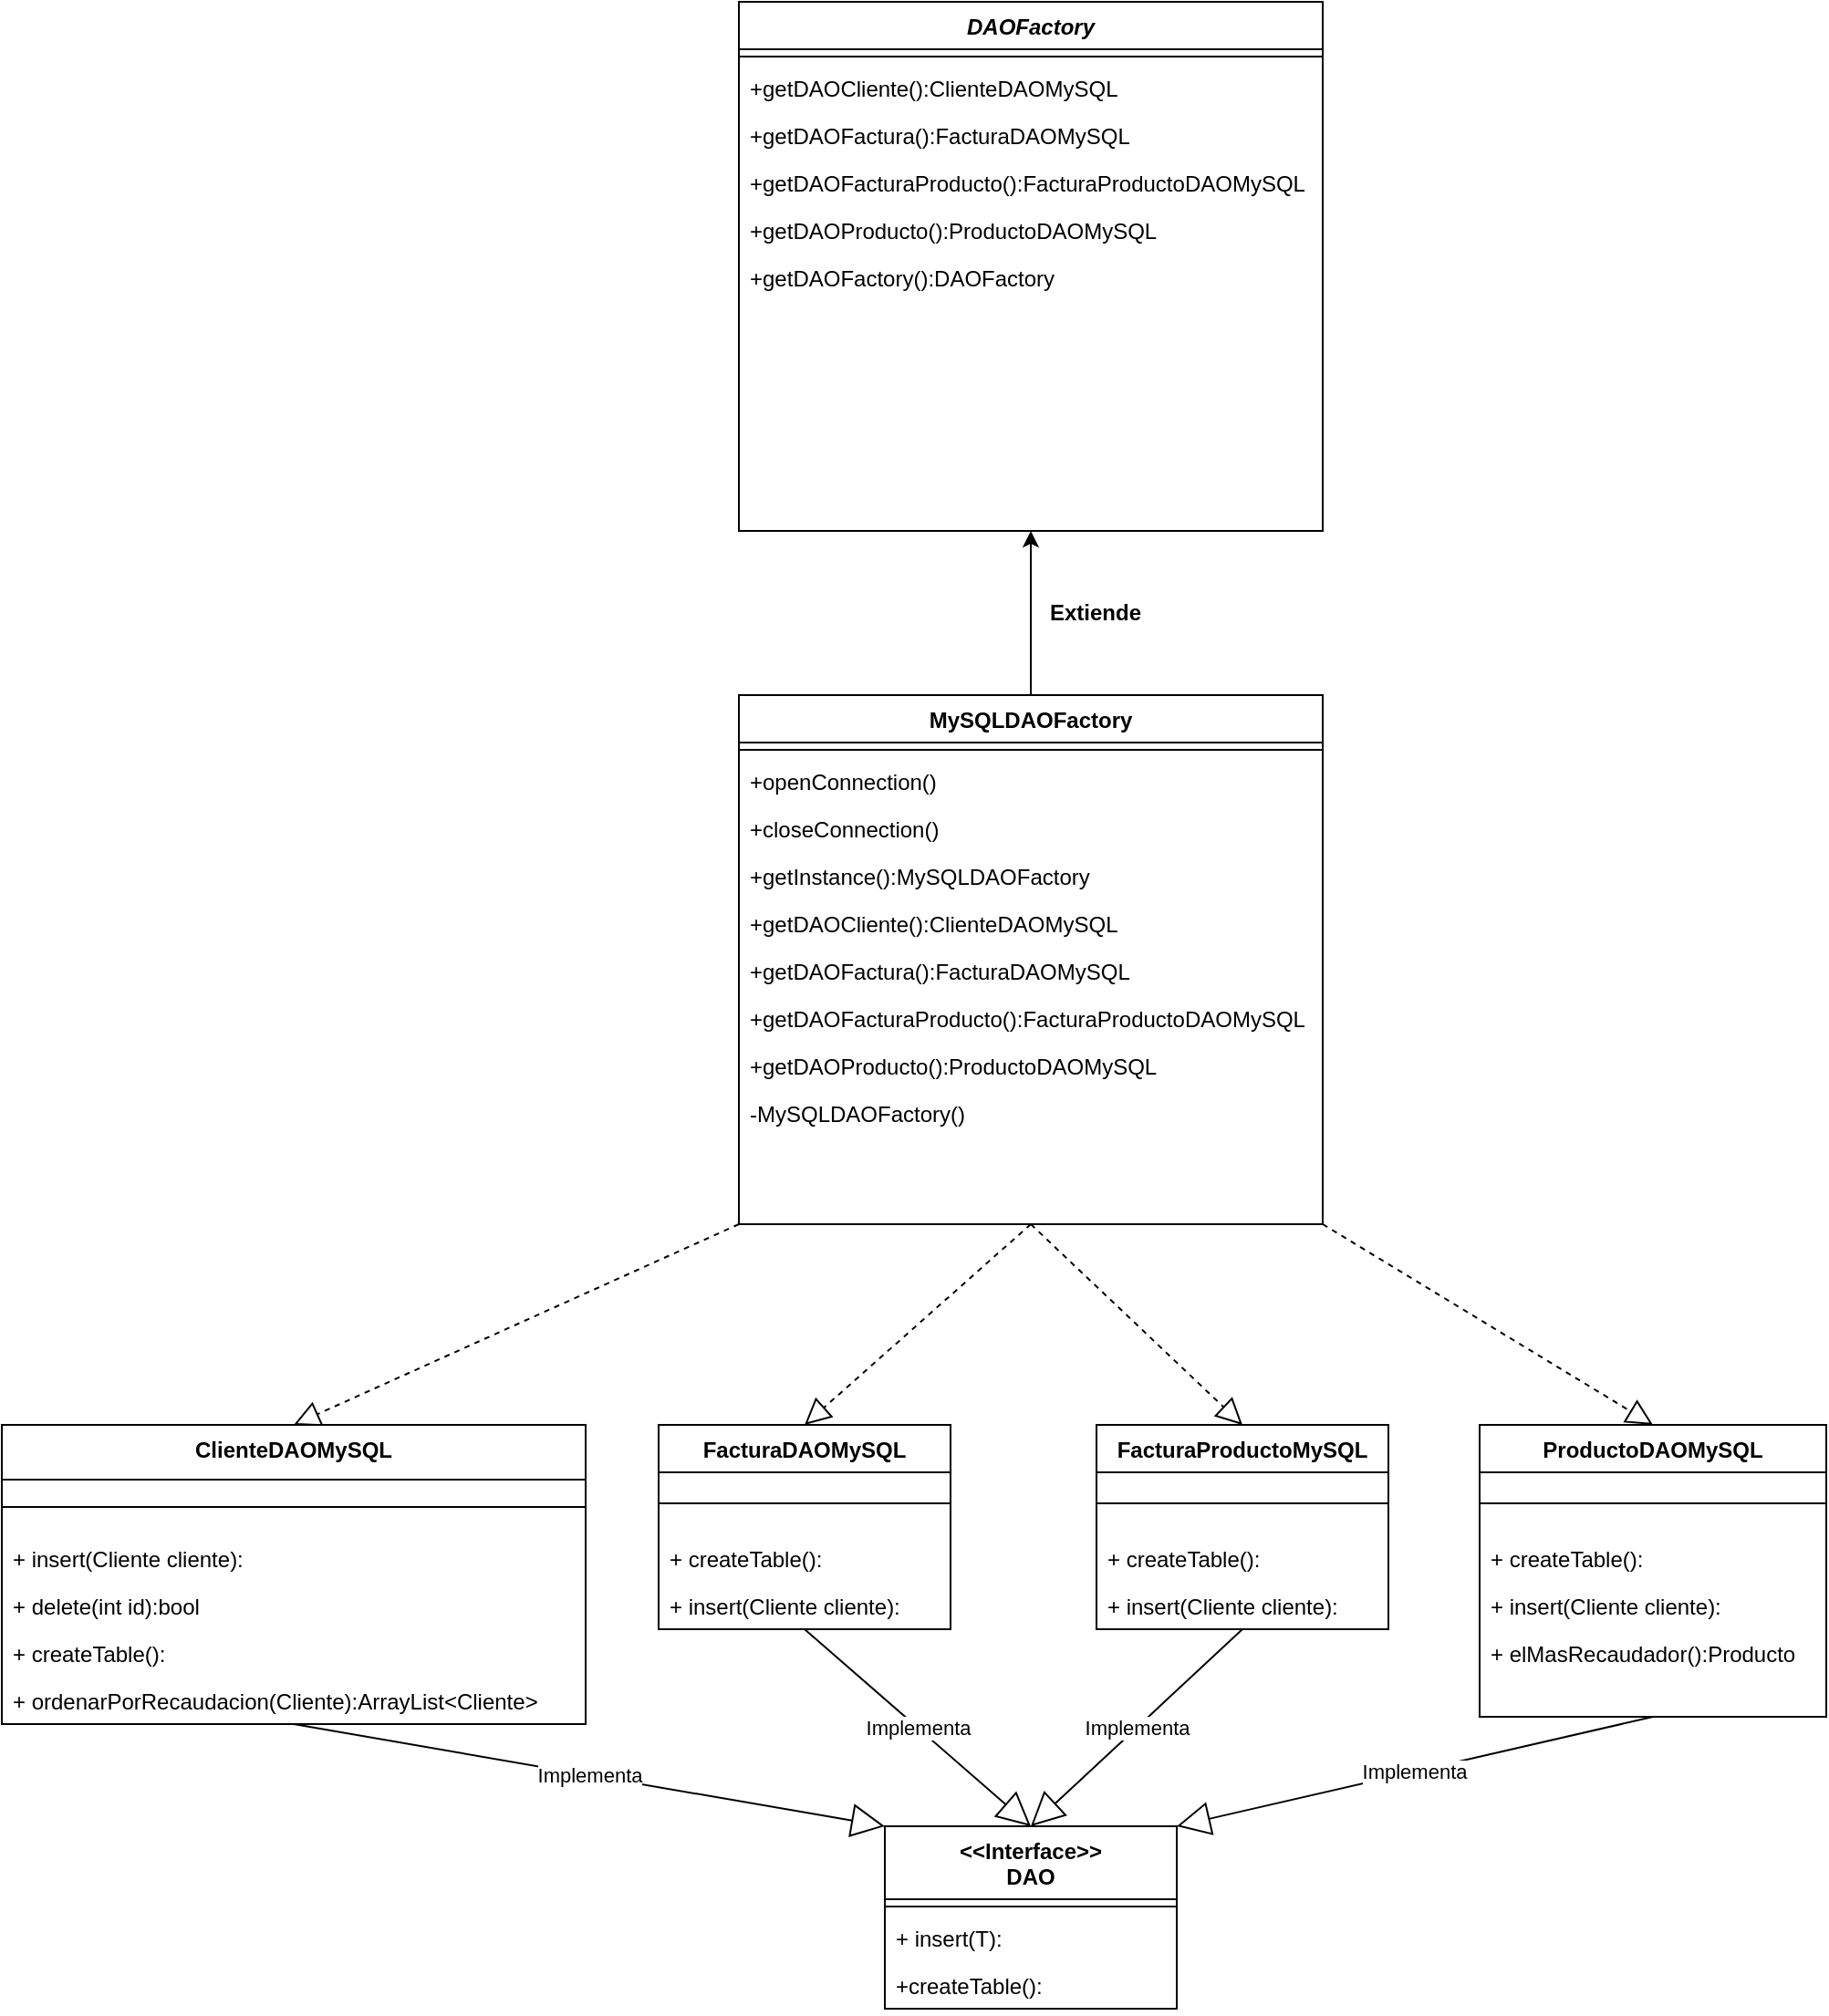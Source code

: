 <mxfile version="21.7.5" type="google">
  <diagram id="C5RBs43oDa-KdzZeNtuy" name="Page-1">
    <mxGraphModel dx="2261" dy="828" grid="1" gridSize="10" guides="1" tooltips="1" connect="1" arrows="1" fold="1" page="1" pageScale="1" pageWidth="827" pageHeight="1169" math="0" shadow="0">
      <root>
        <mxCell id="WIyWlLk6GJQsqaUBKTNV-0" />
        <mxCell id="WIyWlLk6GJQsqaUBKTNV-1" parent="WIyWlLk6GJQsqaUBKTNV-0" />
        <mxCell id="JoTN2DXPcxr0-gcFEu_I-17" style="edgeStyle=orthogonalEdgeStyle;rounded=0;orthogonalLoop=1;jettySize=auto;html=1;entryX=0.5;entryY=1;entryDx=0;entryDy=0;" parent="WIyWlLk6GJQsqaUBKTNV-1" source="zkfFHV4jXpPFQw0GAbJ--6" target="JoTN2DXPcxr0-gcFEu_I-7" edge="1">
          <mxGeometry relative="1" as="geometry" />
        </mxCell>
        <mxCell id="zkfFHV4jXpPFQw0GAbJ--6" value="MySQLDAOFactory" style="swimlane;fontStyle=1;align=center;verticalAlign=top;childLayout=stackLayout;horizontal=1;startSize=26;horizontalStack=0;resizeParent=1;resizeLast=0;collapsible=1;marginBottom=0;rounded=0;shadow=0;strokeWidth=1;" parent="WIyWlLk6GJQsqaUBKTNV-1" vertex="1">
          <mxGeometry x="254" y="400" width="320" height="290" as="geometry">
            <mxRectangle x="130" y="380" width="160" height="26" as="alternateBounds" />
          </mxGeometry>
        </mxCell>
        <mxCell id="zkfFHV4jXpPFQw0GAbJ--9" value="" style="line;html=1;strokeWidth=1;align=left;verticalAlign=middle;spacingTop=-1;spacingLeft=3;spacingRight=3;rotatable=0;labelPosition=right;points=[];portConstraint=eastwest;" parent="zkfFHV4jXpPFQw0GAbJ--6" vertex="1">
          <mxGeometry y="26" width="320" height="8" as="geometry" />
        </mxCell>
        <mxCell id="zkfFHV4jXpPFQw0GAbJ--10" value="+openConnection()" style="text;align=left;verticalAlign=top;spacingLeft=4;spacingRight=4;overflow=hidden;rotatable=0;points=[[0,0.5],[1,0.5]];portConstraint=eastwest;fontStyle=0" parent="zkfFHV4jXpPFQw0GAbJ--6" vertex="1">
          <mxGeometry y="34" width="320" height="26" as="geometry" />
        </mxCell>
        <mxCell id="zkfFHV4jXpPFQw0GAbJ--11" value="+closeConnection()" style="text;align=left;verticalAlign=top;spacingLeft=4;spacingRight=4;overflow=hidden;rotatable=0;points=[[0,0.5],[1,0.5]];portConstraint=eastwest;" parent="zkfFHV4jXpPFQw0GAbJ--6" vertex="1">
          <mxGeometry y="60" width="320" height="26" as="geometry" />
        </mxCell>
        <mxCell id="JoTN2DXPcxr0-gcFEu_I-1" value="+getInstance():MySQLDAOFactory" style="text;align=left;verticalAlign=top;spacingLeft=4;spacingRight=4;overflow=hidden;rotatable=0;points=[[0,0.5],[1,0.5]];portConstraint=eastwest;" parent="zkfFHV4jXpPFQw0GAbJ--6" vertex="1">
          <mxGeometry y="86" width="320" height="26" as="geometry" />
        </mxCell>
        <mxCell id="JoTN2DXPcxr0-gcFEu_I-2" value="+getDAOCliente():ClienteDAOMySQL" style="text;align=left;verticalAlign=top;spacingLeft=4;spacingRight=4;overflow=hidden;rotatable=0;points=[[0,0.5],[1,0.5]];portConstraint=eastwest;" parent="zkfFHV4jXpPFQw0GAbJ--6" vertex="1">
          <mxGeometry y="112" width="320" height="26" as="geometry" />
        </mxCell>
        <mxCell id="JoTN2DXPcxr0-gcFEu_I-3" value="+getDAOFactura():FacturaDAOMySQL" style="text;align=left;verticalAlign=top;spacingLeft=4;spacingRight=4;overflow=hidden;rotatable=0;points=[[0,0.5],[1,0.5]];portConstraint=eastwest;" parent="zkfFHV4jXpPFQw0GAbJ--6" vertex="1">
          <mxGeometry y="138" width="320" height="26" as="geometry" />
        </mxCell>
        <mxCell id="JoTN2DXPcxr0-gcFEu_I-4" value="+getDAOFacturaProducto():FacturaProductoDAOMySQL" style="text;align=left;verticalAlign=top;spacingLeft=4;spacingRight=4;overflow=hidden;rotatable=0;points=[[0,0.5],[1,0.5]];portConstraint=eastwest;" parent="zkfFHV4jXpPFQw0GAbJ--6" vertex="1">
          <mxGeometry y="164" width="320" height="26" as="geometry" />
        </mxCell>
        <mxCell id="JoTN2DXPcxr0-gcFEu_I-5" value="+getDAOProducto():ProductoDAOMySQL" style="text;align=left;verticalAlign=top;spacingLeft=4;spacingRight=4;overflow=hidden;rotatable=0;points=[[0,0.5],[1,0.5]];portConstraint=eastwest;" parent="zkfFHV4jXpPFQw0GAbJ--6" vertex="1">
          <mxGeometry y="190" width="320" height="26" as="geometry" />
        </mxCell>
        <mxCell id="JoTN2DXPcxr0-gcFEu_I-6" value="-MySQLDAOFactory()" style="text;align=left;verticalAlign=top;spacingLeft=4;spacingRight=4;overflow=hidden;rotatable=0;points=[[0,0.5],[1,0.5]];portConstraint=eastwest;" parent="zkfFHV4jXpPFQw0GAbJ--6" vertex="1">
          <mxGeometry y="216" width="320" height="26" as="geometry" />
        </mxCell>
        <mxCell id="JoTN2DXPcxr0-gcFEu_I-7" value="DAOFactory" style="swimlane;fontStyle=3;align=center;verticalAlign=top;childLayout=stackLayout;horizontal=1;startSize=26;horizontalStack=0;resizeParent=1;resizeLast=0;collapsible=1;marginBottom=0;rounded=0;shadow=0;strokeWidth=1;" parent="WIyWlLk6GJQsqaUBKTNV-1" vertex="1">
          <mxGeometry x="254" y="20" width="320" height="290" as="geometry">
            <mxRectangle x="130" y="380" width="160" height="26" as="alternateBounds" />
          </mxGeometry>
        </mxCell>
        <mxCell id="JoTN2DXPcxr0-gcFEu_I-8" value="" style="line;html=1;strokeWidth=1;align=left;verticalAlign=middle;spacingTop=-1;spacingLeft=3;spacingRight=3;rotatable=0;labelPosition=right;points=[];portConstraint=eastwest;" parent="JoTN2DXPcxr0-gcFEu_I-7" vertex="1">
          <mxGeometry y="26" width="320" height="8" as="geometry" />
        </mxCell>
        <mxCell id="JoTN2DXPcxr0-gcFEu_I-12" value="+getDAOCliente():ClienteDAOMySQL" style="text;align=left;verticalAlign=top;spacingLeft=4;spacingRight=4;overflow=hidden;rotatable=0;points=[[0,0.5],[1,0.5]];portConstraint=eastwest;" parent="JoTN2DXPcxr0-gcFEu_I-7" vertex="1">
          <mxGeometry y="34" width="320" height="26" as="geometry" />
        </mxCell>
        <mxCell id="JoTN2DXPcxr0-gcFEu_I-13" value="+getDAOFactura():FacturaDAOMySQL" style="text;align=left;verticalAlign=top;spacingLeft=4;spacingRight=4;overflow=hidden;rotatable=0;points=[[0,0.5],[1,0.5]];portConstraint=eastwest;" parent="JoTN2DXPcxr0-gcFEu_I-7" vertex="1">
          <mxGeometry y="60" width="320" height="26" as="geometry" />
        </mxCell>
        <mxCell id="JoTN2DXPcxr0-gcFEu_I-14" value="+getDAOFacturaProducto():FacturaProductoDAOMySQL" style="text;align=left;verticalAlign=top;spacingLeft=4;spacingRight=4;overflow=hidden;rotatable=0;points=[[0,0.5],[1,0.5]];portConstraint=eastwest;" parent="JoTN2DXPcxr0-gcFEu_I-7" vertex="1">
          <mxGeometry y="86" width="320" height="26" as="geometry" />
        </mxCell>
        <mxCell id="JoTN2DXPcxr0-gcFEu_I-15" value="+getDAOProducto():ProductoDAOMySQL" style="text;align=left;verticalAlign=top;spacingLeft=4;spacingRight=4;overflow=hidden;rotatable=0;points=[[0,0.5],[1,0.5]];portConstraint=eastwest;" parent="JoTN2DXPcxr0-gcFEu_I-7" vertex="1">
          <mxGeometry y="112" width="320" height="26" as="geometry" />
        </mxCell>
        <mxCell id="JoTN2DXPcxr0-gcFEu_I-16" value="+getDAOFactory():DAOFactory" style="text;align=left;verticalAlign=top;spacingLeft=4;spacingRight=4;overflow=hidden;rotatable=0;points=[[0,0.5],[1,0.5]];portConstraint=eastwest;" parent="JoTN2DXPcxr0-gcFEu_I-7" vertex="1">
          <mxGeometry y="138" width="320" height="26" as="geometry" />
        </mxCell>
        <mxCell id="JoTN2DXPcxr0-gcFEu_I-18" value="&lt;b&gt;Extiende&lt;/b&gt;" style="text;html=1;align=center;verticalAlign=middle;resizable=0;points=[];autosize=1;strokeColor=none;fillColor=none;" parent="WIyWlLk6GJQsqaUBKTNV-1" vertex="1">
          <mxGeometry x="414" y="340" width="70" height="30" as="geometry" />
        </mxCell>
        <mxCell id="JoTN2DXPcxr0-gcFEu_I-19" value="" style="endArrow=block;dashed=1;endFill=0;endSize=12;html=1;rounded=0;exitX=0;exitY=1;exitDx=0;exitDy=0;entryX=0.5;entryY=0;entryDx=0;entryDy=0;" parent="WIyWlLk6GJQsqaUBKTNV-1" source="zkfFHV4jXpPFQw0GAbJ--6" target="JoTN2DXPcxr0-gcFEu_I-23" edge="1">
          <mxGeometry width="160" relative="1" as="geometry">
            <mxPoint x="330" y="730" as="sourcePoint" />
            <mxPoint x="120" y="800" as="targetPoint" />
          </mxGeometry>
        </mxCell>
        <mxCell id="JoTN2DXPcxr0-gcFEu_I-20" value="" style="endArrow=block;dashed=1;endFill=0;endSize=12;html=1;rounded=0;exitX=0.5;exitY=1;exitDx=0;exitDy=0;entryX=0.5;entryY=0;entryDx=0;entryDy=0;" parent="WIyWlLk6GJQsqaUBKTNV-1" source="zkfFHV4jXpPFQw0GAbJ--6" target="JoTN2DXPcxr0-gcFEu_I-27" edge="1">
          <mxGeometry width="160" relative="1" as="geometry">
            <mxPoint x="354" y="740" as="sourcePoint" />
            <mxPoint x="280" y="840" as="targetPoint" />
          </mxGeometry>
        </mxCell>
        <mxCell id="JoTN2DXPcxr0-gcFEu_I-21" value="" style="endArrow=block;dashed=1;endFill=0;endSize=12;html=1;rounded=0;exitX=0.5;exitY=1;exitDx=0;exitDy=0;entryX=0.5;entryY=0;entryDx=0;entryDy=0;" parent="WIyWlLk6GJQsqaUBKTNV-1" target="JoTN2DXPcxr0-gcFEu_I-31" edge="1">
          <mxGeometry width="160" relative="1" as="geometry">
            <mxPoint x="414" y="690" as="sourcePoint" />
            <mxPoint x="520" y="840" as="targetPoint" />
          </mxGeometry>
        </mxCell>
        <mxCell id="JoTN2DXPcxr0-gcFEu_I-22" value="" style="endArrow=block;dashed=1;endFill=0;endSize=12;html=1;rounded=0;exitX=1;exitY=1;exitDx=0;exitDy=0;entryX=0.5;entryY=0;entryDx=0;entryDy=0;" parent="WIyWlLk6GJQsqaUBKTNV-1" source="zkfFHV4jXpPFQw0GAbJ--6" target="JoTN2DXPcxr0-gcFEu_I-35" edge="1">
          <mxGeometry width="160" relative="1" as="geometry">
            <mxPoint x="704" y="760" as="sourcePoint" />
            <mxPoint x="720" y="800" as="targetPoint" />
          </mxGeometry>
        </mxCell>
        <mxCell id="JoTN2DXPcxr0-gcFEu_I-23" value="ClienteDAOMySQL" style="swimlane;fontStyle=1;align=center;verticalAlign=top;childLayout=stackLayout;horizontal=1;startSize=30;horizontalStack=0;resizeParent=1;resizeParentMax=0;resizeLast=0;collapsible=1;marginBottom=0;whiteSpace=wrap;html=1;" parent="WIyWlLk6GJQsqaUBKTNV-1" vertex="1">
          <mxGeometry x="-150" y="800" width="320" height="164" as="geometry" />
        </mxCell>
        <mxCell id="JoTN2DXPcxr0-gcFEu_I-25" value="" style="line;strokeWidth=1;fillColor=none;align=left;verticalAlign=middle;spacingTop=-1;spacingLeft=3;spacingRight=3;rotatable=0;labelPosition=right;points=[];portConstraint=eastwest;strokeColor=inherit;" parent="JoTN2DXPcxr0-gcFEu_I-23" vertex="1">
          <mxGeometry y="30" width="320" height="30" as="geometry" />
        </mxCell>
        <mxCell id="JoTN2DXPcxr0-gcFEu_I-57" value="+ insert(Cliente cliente&lt;span style=&quot;background-color: initial;&quot;&gt;):&amp;nbsp;&lt;/span&gt;" style="text;strokeColor=none;fillColor=none;align=left;verticalAlign=top;spacingLeft=4;spacingRight=4;overflow=hidden;rotatable=0;points=[[0,0.5],[1,0.5]];portConstraint=eastwest;whiteSpace=wrap;html=1;" parent="JoTN2DXPcxr0-gcFEu_I-23" vertex="1">
          <mxGeometry y="60" width="320" height="26" as="geometry" />
        </mxCell>
        <mxCell id="JoTN2DXPcxr0-gcFEu_I-58" value="+ delete(int id&lt;span style=&quot;background-color: initial;&quot;&gt;):bool&lt;/span&gt;" style="text;strokeColor=none;fillColor=none;align=left;verticalAlign=top;spacingLeft=4;spacingRight=4;overflow=hidden;rotatable=0;points=[[0,0.5],[1,0.5]];portConstraint=eastwest;whiteSpace=wrap;html=1;" parent="JoTN2DXPcxr0-gcFEu_I-23" vertex="1">
          <mxGeometry y="86" width="320" height="26" as="geometry" />
        </mxCell>
        <mxCell id="JoTN2DXPcxr0-gcFEu_I-59" value="+ createTable(&lt;span style=&quot;background-color: initial;&quot;&gt;):&amp;nbsp;&lt;/span&gt;" style="text;strokeColor=none;fillColor=none;align=left;verticalAlign=top;spacingLeft=4;spacingRight=4;overflow=hidden;rotatable=0;points=[[0,0.5],[1,0.5]];portConstraint=eastwest;whiteSpace=wrap;html=1;" parent="JoTN2DXPcxr0-gcFEu_I-23" vertex="1">
          <mxGeometry y="112" width="320" height="26" as="geometry" />
        </mxCell>
        <mxCell id="JoTN2DXPcxr0-gcFEu_I-60" value="+ ordenarPorRecaudacion(Cliente&lt;span style=&quot;background-color: initial;&quot;&gt;):ArrayList&amp;lt;Cliente&amp;gt;&lt;/span&gt;" style="text;strokeColor=none;fillColor=none;align=left;verticalAlign=top;spacingLeft=4;spacingRight=4;overflow=hidden;rotatable=0;points=[[0,0.5],[1,0.5]];portConstraint=eastwest;whiteSpace=wrap;html=1;" parent="JoTN2DXPcxr0-gcFEu_I-23" vertex="1">
          <mxGeometry y="138" width="320" height="26" as="geometry" />
        </mxCell>
        <mxCell id="JoTN2DXPcxr0-gcFEu_I-27" value="FacturaDAOMySQL" style="swimlane;fontStyle=1;align=center;verticalAlign=top;childLayout=stackLayout;horizontal=1;startSize=26;horizontalStack=0;resizeParent=1;resizeParentMax=0;resizeLast=0;collapsible=1;marginBottom=0;whiteSpace=wrap;html=1;" parent="WIyWlLk6GJQsqaUBKTNV-1" vertex="1">
          <mxGeometry x="210" y="800" width="160" height="112" as="geometry" />
        </mxCell>
        <mxCell id="JoTN2DXPcxr0-gcFEu_I-29" value="" style="line;strokeWidth=1;fillColor=none;align=left;verticalAlign=middle;spacingTop=-1;spacingLeft=3;spacingRight=3;rotatable=0;labelPosition=right;points=[];portConstraint=eastwest;strokeColor=inherit;" parent="JoTN2DXPcxr0-gcFEu_I-27" vertex="1">
          <mxGeometry y="26" width="160" height="34" as="geometry" />
        </mxCell>
        <mxCell id="JoTN2DXPcxr0-gcFEu_I-63" value="+ createTable(&lt;span style=&quot;background-color: initial;&quot;&gt;):&amp;nbsp;&lt;/span&gt;" style="text;strokeColor=none;fillColor=none;align=left;verticalAlign=top;spacingLeft=4;spacingRight=4;overflow=hidden;rotatable=0;points=[[0,0.5],[1,0.5]];portConstraint=eastwest;whiteSpace=wrap;html=1;" parent="JoTN2DXPcxr0-gcFEu_I-27" vertex="1">
          <mxGeometry y="60" width="160" height="26" as="geometry" />
        </mxCell>
        <mxCell id="JoTN2DXPcxr0-gcFEu_I-61" value="+ insert(Cliente cliente&lt;span style=&quot;background-color: initial;&quot;&gt;):&amp;nbsp;&lt;/span&gt;" style="text;strokeColor=none;fillColor=none;align=left;verticalAlign=top;spacingLeft=4;spacingRight=4;overflow=hidden;rotatable=0;points=[[0,0.5],[1,0.5]];portConstraint=eastwest;whiteSpace=wrap;html=1;" parent="JoTN2DXPcxr0-gcFEu_I-27" vertex="1">
          <mxGeometry y="86" width="160" height="26" as="geometry" />
        </mxCell>
        <mxCell id="JoTN2DXPcxr0-gcFEu_I-31" value="FacturaProductoMySQL" style="swimlane;fontStyle=1;align=center;verticalAlign=top;childLayout=stackLayout;horizontal=1;startSize=26;horizontalStack=0;resizeParent=1;resizeParentMax=0;resizeLast=0;collapsible=1;marginBottom=0;whiteSpace=wrap;html=1;" parent="WIyWlLk6GJQsqaUBKTNV-1" vertex="1">
          <mxGeometry x="450" y="800" width="160" height="112" as="geometry" />
        </mxCell>
        <mxCell id="JoTN2DXPcxr0-gcFEu_I-33" value="" style="line;strokeWidth=1;fillColor=none;align=left;verticalAlign=middle;spacingTop=-1;spacingLeft=3;spacingRight=3;rotatable=0;labelPosition=right;points=[];portConstraint=eastwest;strokeColor=inherit;" parent="JoTN2DXPcxr0-gcFEu_I-31" vertex="1">
          <mxGeometry y="26" width="160" height="34" as="geometry" />
        </mxCell>
        <mxCell id="JoTN2DXPcxr0-gcFEu_I-65" value="+ createTable(&lt;span style=&quot;background-color: initial;&quot;&gt;):&amp;nbsp;&lt;/span&gt;" style="text;strokeColor=none;fillColor=none;align=left;verticalAlign=top;spacingLeft=4;spacingRight=4;overflow=hidden;rotatable=0;points=[[0,0.5],[1,0.5]];portConstraint=eastwest;whiteSpace=wrap;html=1;" parent="JoTN2DXPcxr0-gcFEu_I-31" vertex="1">
          <mxGeometry y="60" width="160" height="26" as="geometry" />
        </mxCell>
        <mxCell id="JoTN2DXPcxr0-gcFEu_I-66" value="+ insert(Cliente cliente&lt;span style=&quot;background-color: initial;&quot;&gt;):&amp;nbsp;&lt;/span&gt;" style="text;strokeColor=none;fillColor=none;align=left;verticalAlign=top;spacingLeft=4;spacingRight=4;overflow=hidden;rotatable=0;points=[[0,0.5],[1,0.5]];portConstraint=eastwest;whiteSpace=wrap;html=1;" parent="JoTN2DXPcxr0-gcFEu_I-31" vertex="1">
          <mxGeometry y="86" width="160" height="26" as="geometry" />
        </mxCell>
        <mxCell id="JoTN2DXPcxr0-gcFEu_I-35" value="ProductoDAOMySQL" style="swimlane;fontStyle=1;align=center;verticalAlign=top;childLayout=stackLayout;horizontal=1;startSize=26;horizontalStack=0;resizeParent=1;resizeParentMax=0;resizeLast=0;collapsible=1;marginBottom=0;whiteSpace=wrap;html=1;" parent="WIyWlLk6GJQsqaUBKTNV-1" vertex="1">
          <mxGeometry x="660" y="800" width="190" height="160" as="geometry" />
        </mxCell>
        <mxCell id="JoTN2DXPcxr0-gcFEu_I-37" value="" style="line;strokeWidth=1;fillColor=none;align=left;verticalAlign=middle;spacingTop=-1;spacingLeft=3;spacingRight=3;rotatable=0;labelPosition=right;points=[];portConstraint=eastwest;strokeColor=inherit;" parent="JoTN2DXPcxr0-gcFEu_I-35" vertex="1">
          <mxGeometry y="26" width="190" height="34" as="geometry" />
        </mxCell>
        <mxCell id="JoTN2DXPcxr0-gcFEu_I-67" value="+ createTable(&lt;span style=&quot;background-color: initial;&quot;&gt;):&amp;nbsp;&lt;/span&gt;" style="text;strokeColor=none;fillColor=none;align=left;verticalAlign=top;spacingLeft=4;spacingRight=4;overflow=hidden;rotatable=0;points=[[0,0.5],[1,0.5]];portConstraint=eastwest;whiteSpace=wrap;html=1;" parent="JoTN2DXPcxr0-gcFEu_I-35" vertex="1">
          <mxGeometry y="60" width="190" height="26" as="geometry" />
        </mxCell>
        <mxCell id="JoTN2DXPcxr0-gcFEu_I-68" value="+ insert(Cliente cliente&lt;span style=&quot;background-color: initial;&quot;&gt;):&amp;nbsp;&lt;/span&gt;" style="text;strokeColor=none;fillColor=none;align=left;verticalAlign=top;spacingLeft=4;spacingRight=4;overflow=hidden;rotatable=0;points=[[0,0.5],[1,0.5]];portConstraint=eastwest;whiteSpace=wrap;html=1;" parent="JoTN2DXPcxr0-gcFEu_I-35" vertex="1">
          <mxGeometry y="86" width="190" height="26" as="geometry" />
        </mxCell>
        <mxCell id="JoTN2DXPcxr0-gcFEu_I-69" value="+ elMasRecaudador(&lt;span style=&quot;background-color: initial;&quot;&gt;):Producto&amp;nbsp;&lt;/span&gt;" style="text;strokeColor=none;fillColor=none;align=left;verticalAlign=top;spacingLeft=4;spacingRight=4;overflow=hidden;rotatable=0;points=[[0,0.5],[1,0.5]];portConstraint=eastwest;whiteSpace=wrap;html=1;" parent="JoTN2DXPcxr0-gcFEu_I-35" vertex="1">
          <mxGeometry y="112" width="190" height="48" as="geometry" />
        </mxCell>
        <mxCell id="JoTN2DXPcxr0-gcFEu_I-43" value="&amp;lt;&amp;lt;Interface&amp;gt;&amp;gt;&lt;br style=&quot;border-color: var(--border-color);&quot;&gt;DAO" style="swimlane;fontStyle=1;align=center;verticalAlign=top;childLayout=stackLayout;horizontal=1;startSize=40;horizontalStack=0;resizeParent=1;resizeParentMax=0;resizeLast=0;collapsible=1;marginBottom=0;whiteSpace=wrap;html=1;" parent="WIyWlLk6GJQsqaUBKTNV-1" vertex="1">
          <mxGeometry x="334" y="1020" width="160" height="100" as="geometry" />
        </mxCell>
        <mxCell id="JoTN2DXPcxr0-gcFEu_I-45" value="" style="line;strokeWidth=1;fillColor=none;align=left;verticalAlign=middle;spacingTop=-1;spacingLeft=3;spacingRight=3;rotatable=0;labelPosition=right;points=[];portConstraint=eastwest;strokeColor=inherit;" parent="JoTN2DXPcxr0-gcFEu_I-43" vertex="1">
          <mxGeometry y="40" width="160" height="8" as="geometry" />
        </mxCell>
        <mxCell id="JoTN2DXPcxr0-gcFEu_I-46" value="+ insert(T&lt;span style=&quot;background-color: initial;&quot;&gt;):&amp;nbsp;&lt;/span&gt;" style="text;strokeColor=none;fillColor=none;align=left;verticalAlign=top;spacingLeft=4;spacingRight=4;overflow=hidden;rotatable=0;points=[[0,0.5],[1,0.5]];portConstraint=eastwest;whiteSpace=wrap;html=1;" parent="JoTN2DXPcxr0-gcFEu_I-43" vertex="1">
          <mxGeometry y="48" width="160" height="26" as="geometry" />
        </mxCell>
        <mxCell id="JoTN2DXPcxr0-gcFEu_I-47" value="+createTable(&lt;span style=&quot;background-color: initial;&quot;&gt;):&amp;nbsp;&lt;/span&gt;" style="text;strokeColor=none;fillColor=none;align=left;verticalAlign=top;spacingLeft=4;spacingRight=4;overflow=hidden;rotatable=0;points=[[0,0.5],[1,0.5]];portConstraint=eastwest;whiteSpace=wrap;html=1;" parent="JoTN2DXPcxr0-gcFEu_I-43" vertex="1">
          <mxGeometry y="74" width="160" height="26" as="geometry" />
        </mxCell>
        <mxCell id="JoTN2DXPcxr0-gcFEu_I-48" value="Implementa" style="endArrow=block;endSize=16;endFill=0;html=1;rounded=0;exitX=0.5;exitY=1;exitDx=0;exitDy=0;entryX=0;entryY=0;entryDx=0;entryDy=0;" parent="WIyWlLk6GJQsqaUBKTNV-1" source="JoTN2DXPcxr0-gcFEu_I-23" target="JoTN2DXPcxr0-gcFEu_I-43" edge="1">
          <mxGeometry width="160" relative="1" as="geometry">
            <mxPoint x="60" y="950" as="sourcePoint" />
            <mxPoint x="220" y="950" as="targetPoint" />
          </mxGeometry>
        </mxCell>
        <mxCell id="JoTN2DXPcxr0-gcFEu_I-54" value="Implementa" style="endArrow=block;endSize=16;endFill=0;html=1;rounded=0;exitX=0.5;exitY=1;exitDx=0;exitDy=0;entryX=1;entryY=0;entryDx=0;entryDy=0;" parent="WIyWlLk6GJQsqaUBKTNV-1" source="JoTN2DXPcxr0-gcFEu_I-35" target="JoTN2DXPcxr0-gcFEu_I-43" edge="1">
          <mxGeometry width="160" relative="1" as="geometry">
            <mxPoint x="770" y="880" as="sourcePoint" />
            <mxPoint x="760" y="1020" as="targetPoint" />
          </mxGeometry>
        </mxCell>
        <mxCell id="JoTN2DXPcxr0-gcFEu_I-55" value="Implementa" style="endArrow=block;endSize=16;endFill=0;html=1;rounded=0;exitX=0.5;exitY=1;exitDx=0;exitDy=0;entryX=0.5;entryY=0;entryDx=0;entryDy=0;" parent="WIyWlLk6GJQsqaUBKTNV-1" source="JoTN2DXPcxr0-gcFEu_I-31" target="JoTN2DXPcxr0-gcFEu_I-43" edge="1">
          <mxGeometry width="160" relative="1" as="geometry">
            <mxPoint x="550" y="1000" as="sourcePoint" />
            <mxPoint x="710" y="1000" as="targetPoint" />
          </mxGeometry>
        </mxCell>
        <mxCell id="JoTN2DXPcxr0-gcFEu_I-56" value="Implementa" style="endArrow=block;endSize=16;endFill=0;html=1;rounded=0;exitX=0.5;exitY=1;exitDx=0;exitDy=0;entryX=0.5;entryY=0;entryDx=0;entryDy=0;" parent="WIyWlLk6GJQsqaUBKTNV-1" source="JoTN2DXPcxr0-gcFEu_I-27" target="JoTN2DXPcxr0-gcFEu_I-43" edge="1">
          <mxGeometry width="160" relative="1" as="geometry">
            <mxPoint x="340" y="960" as="sourcePoint" />
            <mxPoint x="500" y="960" as="targetPoint" />
          </mxGeometry>
        </mxCell>
      </root>
    </mxGraphModel>
  </diagram>
</mxfile>
